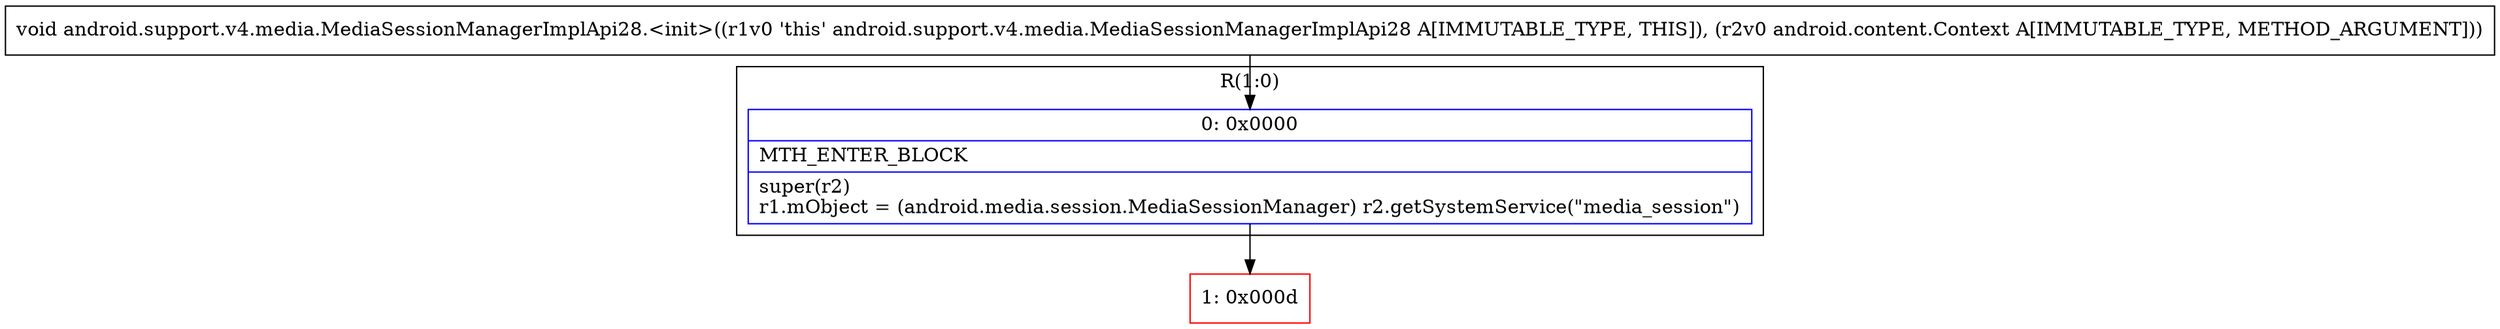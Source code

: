digraph "CFG forandroid.support.v4.media.MediaSessionManagerImplApi28.\<init\>(Landroid\/content\/Context;)V" {
subgraph cluster_Region_1817212921 {
label = "R(1:0)";
node [shape=record,color=blue];
Node_0 [shape=record,label="{0\:\ 0x0000|MTH_ENTER_BLOCK\l|super(r2)\lr1.mObject = (android.media.session.MediaSessionManager) r2.getSystemService(\"media_session\")\l}"];
}
Node_1 [shape=record,color=red,label="{1\:\ 0x000d}"];
MethodNode[shape=record,label="{void android.support.v4.media.MediaSessionManagerImplApi28.\<init\>((r1v0 'this' android.support.v4.media.MediaSessionManagerImplApi28 A[IMMUTABLE_TYPE, THIS]), (r2v0 android.content.Context A[IMMUTABLE_TYPE, METHOD_ARGUMENT])) }"];
MethodNode -> Node_0;
Node_0 -> Node_1;
}

